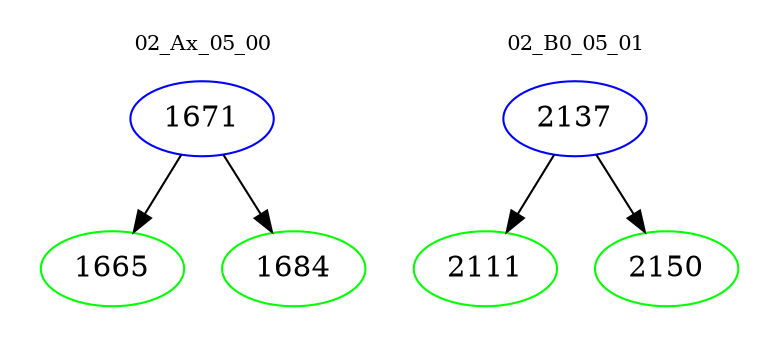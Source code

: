 digraph{
subgraph cluster_0 {
color = white
label = "02_Ax_05_00";
fontsize=10;
T0_1671 [label="1671", color="blue"]
T0_1671 -> T0_1665 [color="black"]
T0_1665 [label="1665", color="green"]
T0_1671 -> T0_1684 [color="black"]
T0_1684 [label="1684", color="green"]
}
subgraph cluster_1 {
color = white
label = "02_B0_05_01";
fontsize=10;
T1_2137 [label="2137", color="blue"]
T1_2137 -> T1_2111 [color="black"]
T1_2111 [label="2111", color="green"]
T1_2137 -> T1_2150 [color="black"]
T1_2150 [label="2150", color="green"]
}
}
